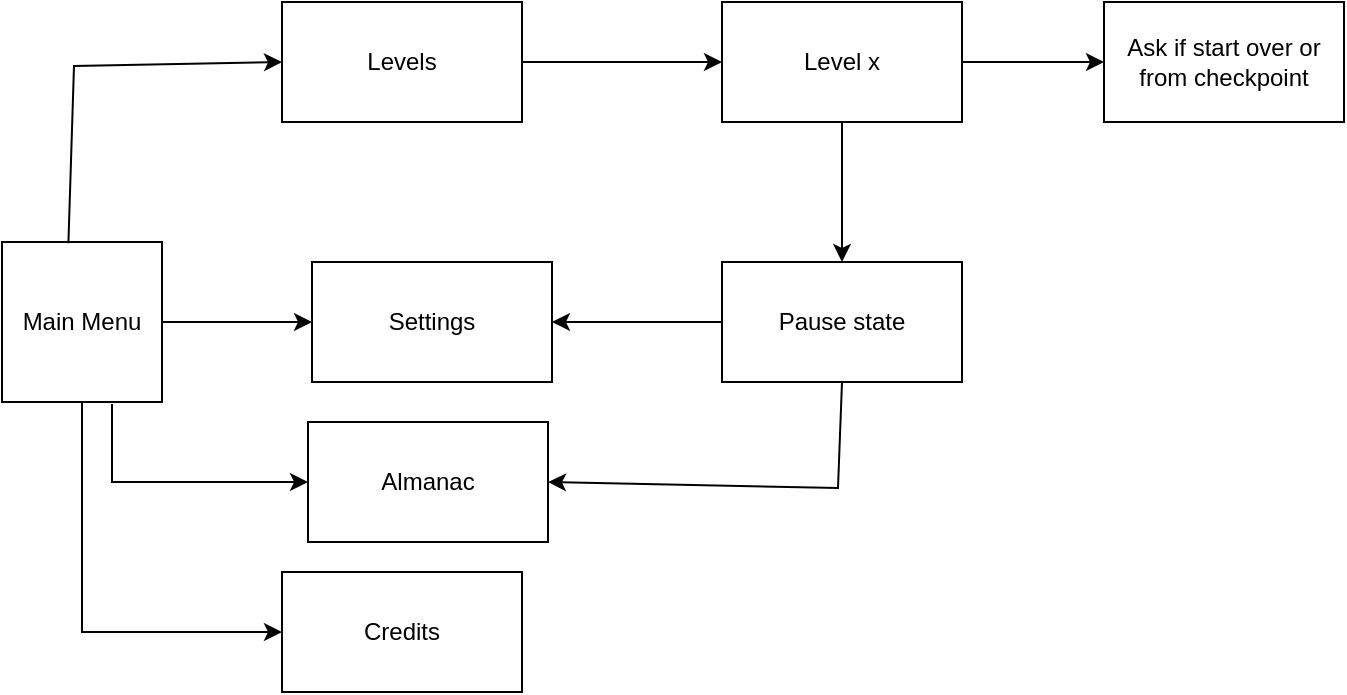 <mxfile version="21.6.5" type="github">
  <diagram name="Page-1" id="Dx1pkjLahCUBOgUoWHqf">
    <mxGraphModel dx="1050" dy="1681" grid="0" gridSize="10" guides="1" tooltips="1" connect="1" arrows="1" fold="1" page="1" pageScale="1" pageWidth="850" pageHeight="1100" math="0" shadow="0">
      <root>
        <mxCell id="0" />
        <mxCell id="1" parent="0" />
        <mxCell id="eaW_MRn0Lv7rU0v5yR_P-6" value="" style="edgeStyle=orthogonalEdgeStyle;rounded=0;orthogonalLoop=1;jettySize=auto;html=1;" edge="1" parent="1" source="6sj4JNrwnbDRZhaNVZDe-1" target="eaW_MRn0Lv7rU0v5yR_P-5">
          <mxGeometry relative="1" as="geometry" />
        </mxCell>
        <mxCell id="6sj4JNrwnbDRZhaNVZDe-1" value="Main Menu" style="whiteSpace=wrap;html=1;aspect=fixed;" parent="1" vertex="1">
          <mxGeometry x="40" y="-550" width="80" height="80" as="geometry" />
        </mxCell>
        <mxCell id="eaW_MRn0Lv7rU0v5yR_P-3" value="" style="edgeStyle=orthogonalEdgeStyle;rounded=0;orthogonalLoop=1;jettySize=auto;html=1;" edge="1" parent="1" source="eaW_MRn0Lv7rU0v5yR_P-1" target="eaW_MRn0Lv7rU0v5yR_P-2">
          <mxGeometry relative="1" as="geometry" />
        </mxCell>
        <mxCell id="eaW_MRn0Lv7rU0v5yR_P-1" value="Levels" style="rounded=0;whiteSpace=wrap;html=1;" vertex="1" parent="1">
          <mxGeometry x="180" y="-670" width="120" height="60" as="geometry" />
        </mxCell>
        <mxCell id="eaW_MRn0Lv7rU0v5yR_P-11" value="" style="edgeStyle=orthogonalEdgeStyle;rounded=0;orthogonalLoop=1;jettySize=auto;html=1;" edge="1" parent="1" source="eaW_MRn0Lv7rU0v5yR_P-2" target="eaW_MRn0Lv7rU0v5yR_P-10">
          <mxGeometry relative="1" as="geometry" />
        </mxCell>
        <mxCell id="eaW_MRn0Lv7rU0v5yR_P-2" value="Level x" style="rounded=0;whiteSpace=wrap;html=1;" vertex="1" parent="1">
          <mxGeometry x="400" y="-670" width="120" height="60" as="geometry" />
        </mxCell>
        <mxCell id="eaW_MRn0Lv7rU0v5yR_P-4" value="" style="endArrow=classic;html=1;rounded=0;exitX=0.415;exitY=0.008;exitDx=0;exitDy=0;exitPerimeter=0;entryX=0;entryY=0.5;entryDx=0;entryDy=0;" edge="1" parent="1" source="6sj4JNrwnbDRZhaNVZDe-1" target="eaW_MRn0Lv7rU0v5yR_P-1">
          <mxGeometry width="50" height="50" relative="1" as="geometry">
            <mxPoint x="400" y="-420" as="sourcePoint" />
            <mxPoint x="450" y="-470" as="targetPoint" />
            <Array as="points">
              <mxPoint x="76" y="-638" />
            </Array>
          </mxGeometry>
        </mxCell>
        <mxCell id="eaW_MRn0Lv7rU0v5yR_P-5" value="Settings" style="rounded=0;whiteSpace=wrap;html=1;" vertex="1" parent="1">
          <mxGeometry x="195" y="-540" width="120" height="60" as="geometry" />
        </mxCell>
        <mxCell id="eaW_MRn0Lv7rU0v5yR_P-7" value="Credits" style="rounded=0;whiteSpace=wrap;html=1;" vertex="1" parent="1">
          <mxGeometry x="180" y="-385" width="120" height="60" as="geometry" />
        </mxCell>
        <mxCell id="eaW_MRn0Lv7rU0v5yR_P-9" value="" style="endArrow=classic;html=1;rounded=0;entryX=0;entryY=0.5;entryDx=0;entryDy=0;exitX=0.5;exitY=1;exitDx=0;exitDy=0;" edge="1" parent="1" source="6sj4JNrwnbDRZhaNVZDe-1" target="eaW_MRn0Lv7rU0v5yR_P-7">
          <mxGeometry width="50" height="50" relative="1" as="geometry">
            <mxPoint x="80" y="-379" as="sourcePoint" />
            <mxPoint x="130" y="-429" as="targetPoint" />
            <Array as="points">
              <mxPoint x="80" y="-355" />
            </Array>
          </mxGeometry>
        </mxCell>
        <mxCell id="eaW_MRn0Lv7rU0v5yR_P-12" value="" style="edgeStyle=orthogonalEdgeStyle;rounded=0;orthogonalLoop=1;jettySize=auto;html=1;" edge="1" parent="1" source="eaW_MRn0Lv7rU0v5yR_P-10" target="eaW_MRn0Lv7rU0v5yR_P-5">
          <mxGeometry relative="1" as="geometry" />
        </mxCell>
        <mxCell id="eaW_MRn0Lv7rU0v5yR_P-10" value="Pause state" style="rounded=0;whiteSpace=wrap;html=1;" vertex="1" parent="1">
          <mxGeometry x="400" y="-540" width="120" height="60" as="geometry" />
        </mxCell>
        <mxCell id="eaW_MRn0Lv7rU0v5yR_P-13" value="Almanac" style="rounded=0;whiteSpace=wrap;html=1;" vertex="1" parent="1">
          <mxGeometry x="193" y="-460" width="120" height="60" as="geometry" />
        </mxCell>
        <mxCell id="eaW_MRn0Lv7rU0v5yR_P-14" value="" style="endArrow=classic;html=1;rounded=0;entryX=0;entryY=0.5;entryDx=0;entryDy=0;" edge="1" parent="1" target="eaW_MRn0Lv7rU0v5yR_P-13">
          <mxGeometry width="50" height="50" relative="1" as="geometry">
            <mxPoint x="95" y="-469" as="sourcePoint" />
            <mxPoint x="151" y="-455" as="targetPoint" />
            <Array as="points">
              <mxPoint x="95" y="-430" />
            </Array>
          </mxGeometry>
        </mxCell>
        <mxCell id="eaW_MRn0Lv7rU0v5yR_P-15" value="" style="endArrow=classic;html=1;rounded=0;entryX=1;entryY=0.5;entryDx=0;entryDy=0;exitX=0.5;exitY=1;exitDx=0;exitDy=0;" edge="1" parent="1" source="eaW_MRn0Lv7rU0v5yR_P-10" target="eaW_MRn0Lv7rU0v5yR_P-13">
          <mxGeometry width="50" height="50" relative="1" as="geometry">
            <mxPoint x="399" y="-417" as="sourcePoint" />
            <mxPoint x="449" y="-467" as="targetPoint" />
            <Array as="points">
              <mxPoint x="458" y="-427" />
            </Array>
          </mxGeometry>
        </mxCell>
        <mxCell id="eaW_MRn0Lv7rU0v5yR_P-16" value="Ask if start over or from checkpoint" style="rounded=0;whiteSpace=wrap;html=1;" vertex="1" parent="1">
          <mxGeometry x="591" y="-670" width="120" height="60" as="geometry" />
        </mxCell>
        <mxCell id="eaW_MRn0Lv7rU0v5yR_P-17" value="" style="endArrow=classic;html=1;rounded=0;entryX=0;entryY=0.5;entryDx=0;entryDy=0;exitX=1;exitY=0.5;exitDx=0;exitDy=0;" edge="1" parent="1" source="eaW_MRn0Lv7rU0v5yR_P-2" target="eaW_MRn0Lv7rU0v5yR_P-16">
          <mxGeometry width="50" height="50" relative="1" as="geometry">
            <mxPoint x="531" y="-615" as="sourcePoint" />
            <mxPoint x="581" y="-665" as="targetPoint" />
          </mxGeometry>
        </mxCell>
      </root>
    </mxGraphModel>
  </diagram>
</mxfile>
